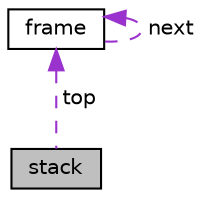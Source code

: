 digraph "stack"
{
  edge [fontname="Helvetica",fontsize="10",labelfontname="Helvetica",labelfontsize="10"];
  node [fontname="Helvetica",fontsize="10",shape=record];
  Node1 [label="stack",height=0.2,width=0.4,color="black", fillcolor="grey75", style="filled", fontcolor="black"];
  Node2 -> Node1 [dir="back",color="darkorchid3",fontsize="10",style="dashed",label=" top" ];
  Node2 [label="frame",height=0.2,width=0.4,color="black", fillcolor="white", style="filled",URL="$structframe.html"];
  Node2 -> Node2 [dir="back",color="darkorchid3",fontsize="10",style="dashed",label=" next" ];
}
